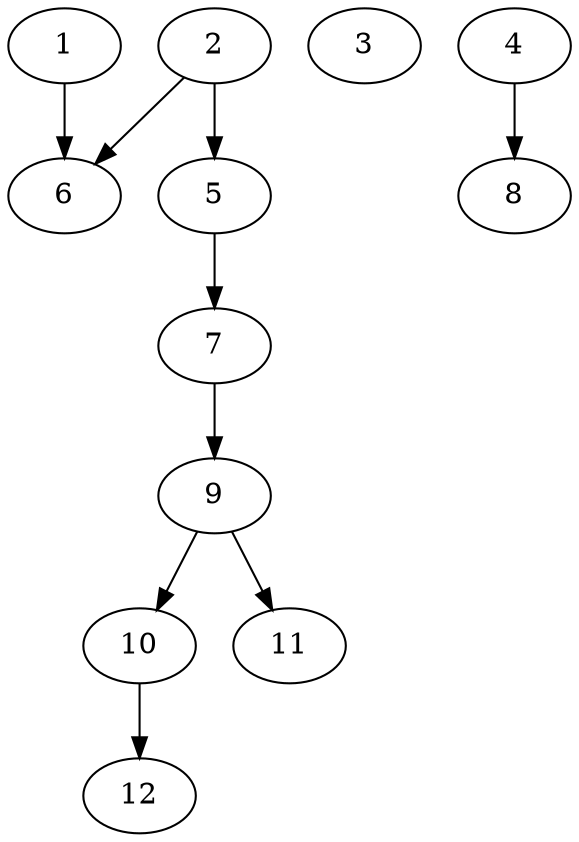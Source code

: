 // DAG automatically generated by daggen at Fri May 24 12:58:15 2024
// daggen-master/daggen -n 12 --fat 0.5 --density 0.5 --regular 0.5 --jump 2 --minalpha 20 --maxalpha 50 --dot -o dags_dot_12/sim_0.dot 
digraph G {
  1 [size="408409458906", alpha="23.49"]
  1 -> 6 [size ="301989888"]
  2 [size="12946293666", alpha="39.37"]
  2 -> 5 [size ="209715200"]
  2 -> 6 [size ="209715200"]
  3 [size="68719476736", alpha="39.23"]
  4 [size="7854229755", alpha="20.60"]
  4 -> 8 [size ="209715200"]
  5 [size="1191282391699", alpha="31.95"]
  5 -> 7 [size ="838860800"]
  6 [size="88437561397", alpha="27.64"]
  7 [size="368293445632", alpha="43.21"]
  7 -> 9 [size ="411041792"]
  8 [size="6032071994", alpha="36.49"]
  9 [size="782757789696", alpha="26.41"]
  9 -> 10 [size ="679477248"]
  9 -> 11 [size ="679477248"]
  10 [size="8589934592", alpha="29.12"]
  10 -> 12 [size ="33554432"]
  11 [size="188662146497", alpha="28.65"]
  12 [size="222125735128", alpha="32.91"]
}
